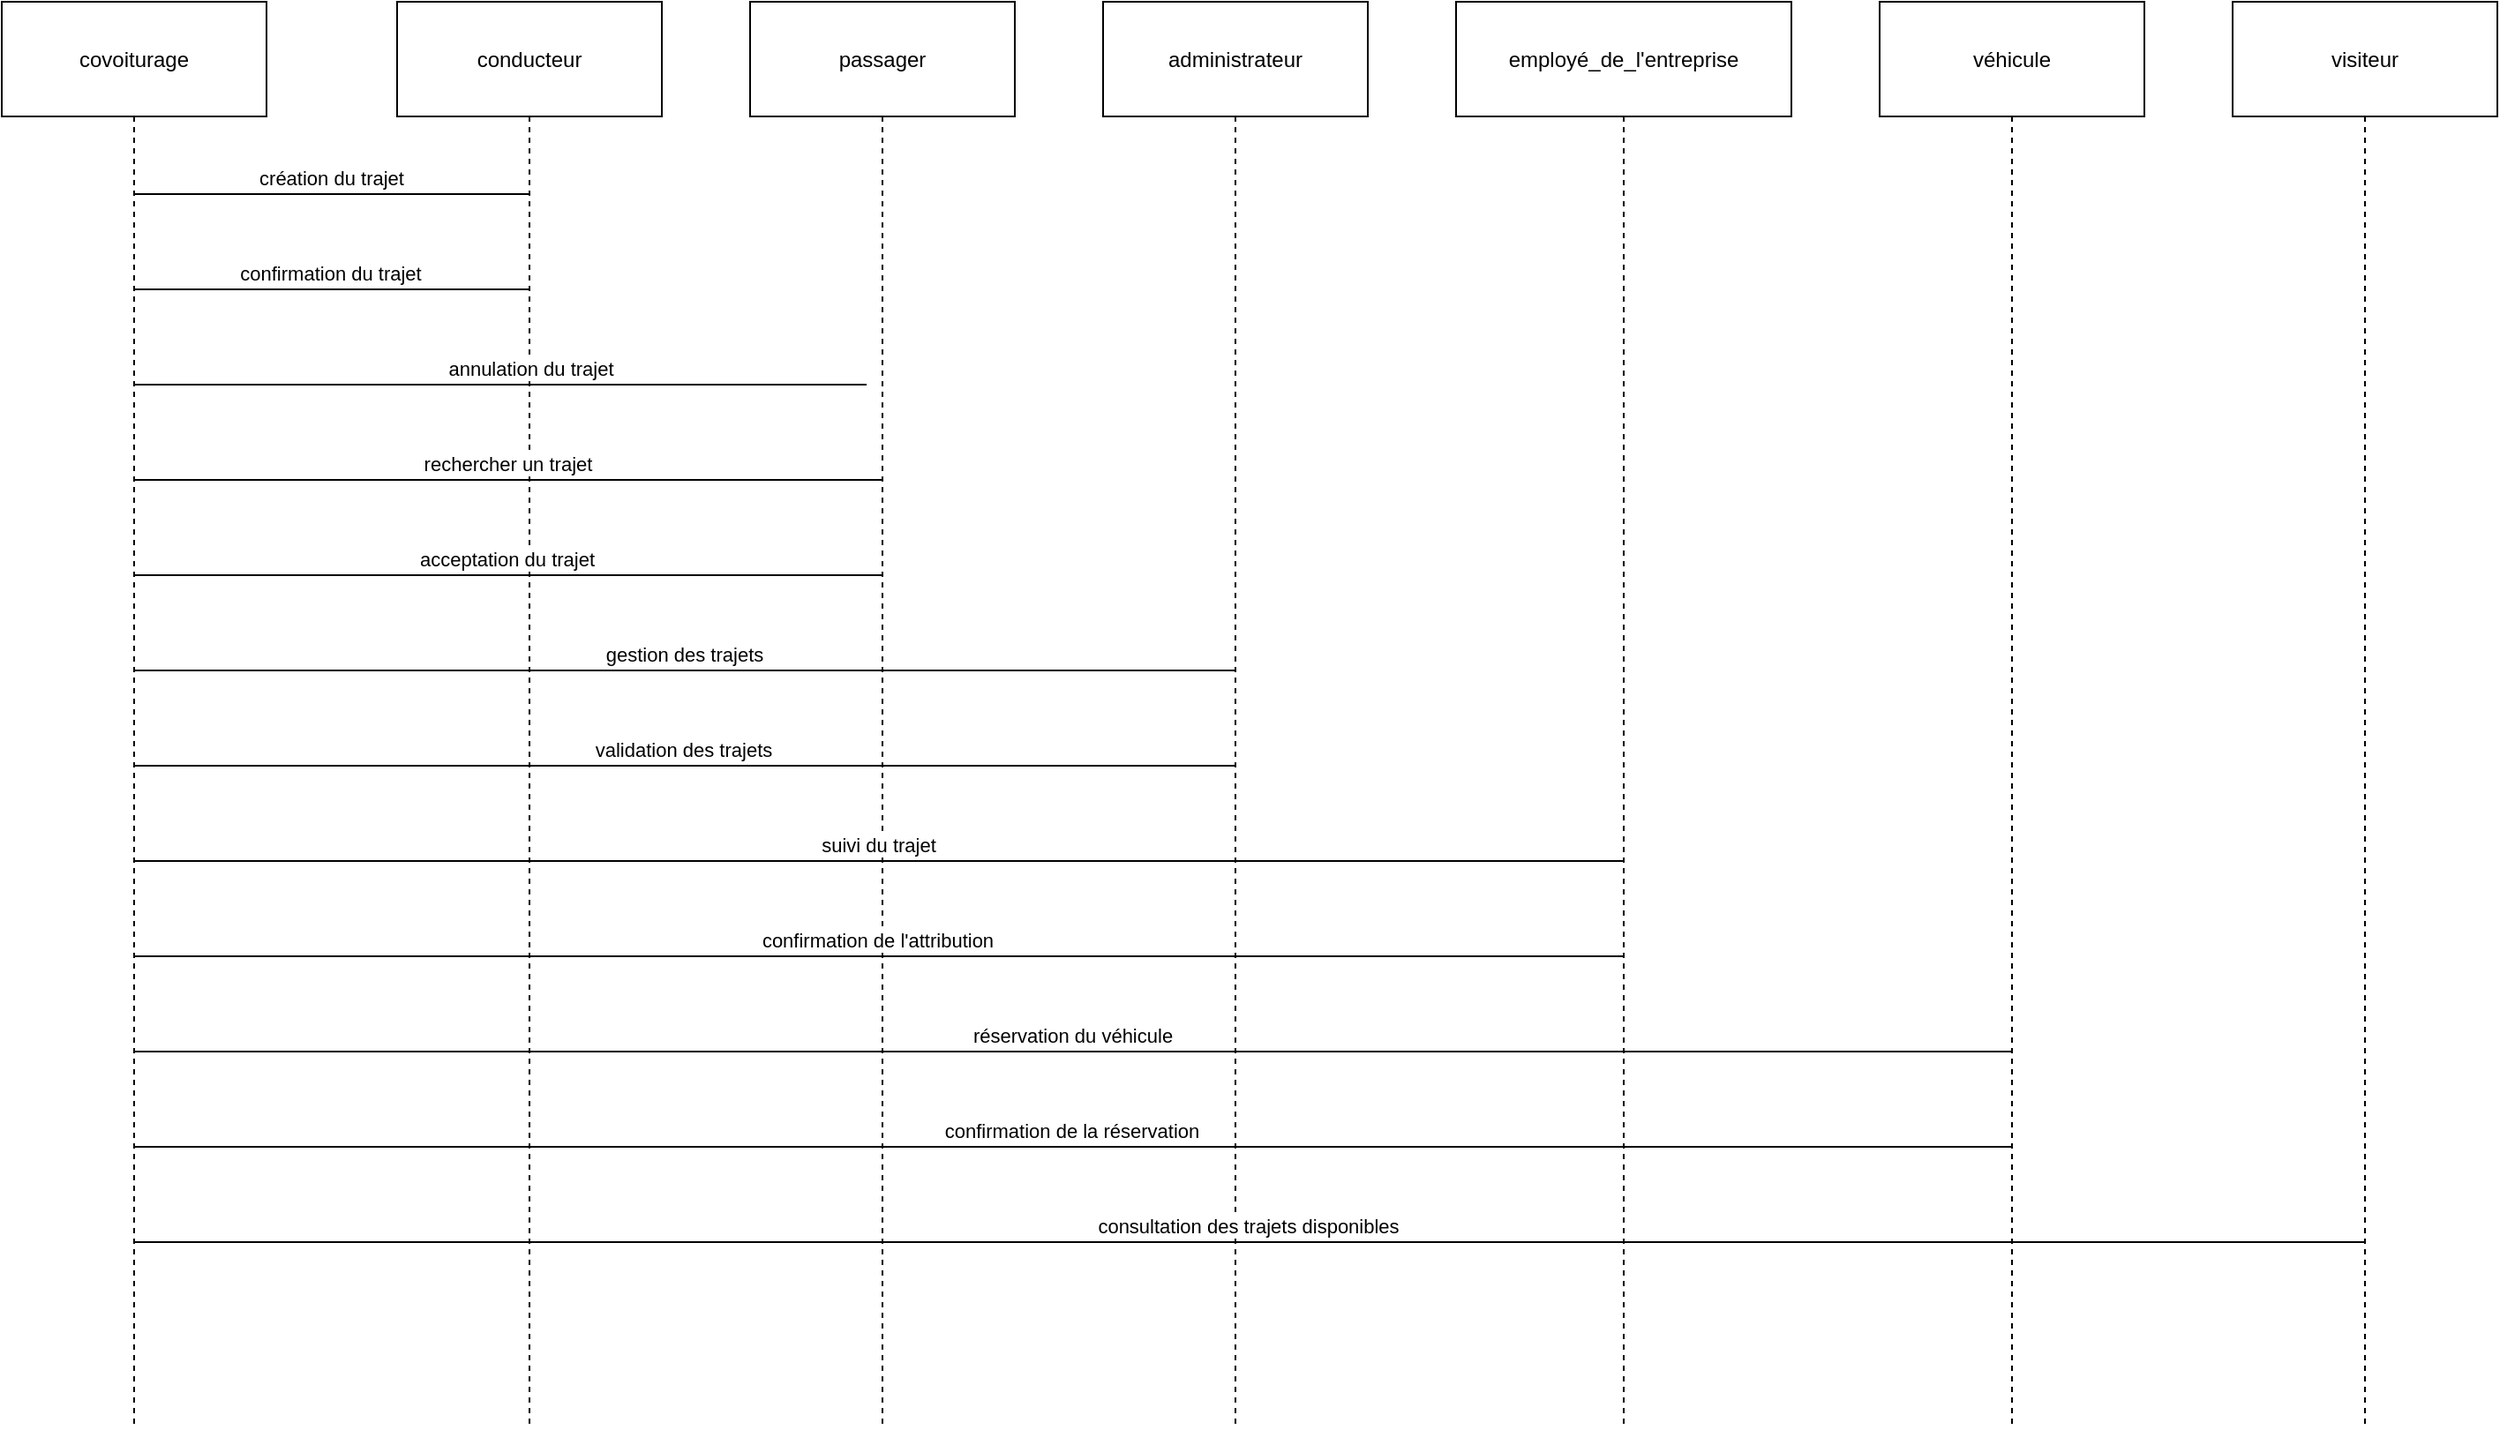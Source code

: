 <mxfile version="26.0.11">
  <diagram name="Page-1" id="mxpjh5IH-a_DiJJOX9Tp">
    <mxGraphModel dx="1304" dy="653" grid="1" gridSize="10" guides="1" tooltips="1" connect="1" arrows="1" fold="1" page="1" pageScale="1" pageWidth="827" pageHeight="1169" math="0" shadow="0">
      <root>
        <mxCell id="0" />
        <mxCell id="1" parent="0" />
        <mxCell id="2" value="covoiturage" style="shape=umlLifeline;perimeter=lifelinePerimeter;whiteSpace=wrap;container=1;dropTarget=0;collapsible=0;recursiveResize=0;outlineConnect=0;portConstraint=eastwest;newEdgeStyle={&quot;edgeStyle&quot;:&quot;elbowEdgeStyle&quot;,&quot;elbow&quot;:&quot;vertical&quot;,&quot;curved&quot;:0,&quot;rounded&quot;:0};size=65;" parent="1" vertex="1">
          <mxGeometry width="150" height="808" as="geometry" />
        </mxCell>
        <mxCell id="3" value="conducteur" style="shape=umlLifeline;perimeter=lifelinePerimeter;whiteSpace=wrap;container=1;dropTarget=0;collapsible=0;recursiveResize=0;outlineConnect=0;portConstraint=eastwest;newEdgeStyle={&quot;edgeStyle&quot;:&quot;elbowEdgeStyle&quot;,&quot;elbow&quot;:&quot;vertical&quot;,&quot;curved&quot;:0,&quot;rounded&quot;:0};size=65;" parent="1" vertex="1">
          <mxGeometry x="224" width="150" height="808" as="geometry" />
        </mxCell>
        <mxCell id="4" value="passager" style="shape=umlLifeline;perimeter=lifelinePerimeter;whiteSpace=wrap;container=1;dropTarget=0;collapsible=0;recursiveResize=0;outlineConnect=0;portConstraint=eastwest;newEdgeStyle={&quot;edgeStyle&quot;:&quot;elbowEdgeStyle&quot;,&quot;elbow&quot;:&quot;vertical&quot;,&quot;curved&quot;:0,&quot;rounded&quot;:0};size=65;" parent="1" vertex="1">
          <mxGeometry x="424" width="150" height="808" as="geometry" />
        </mxCell>
        <mxCell id="5" value="administrateur" style="shape=umlLifeline;perimeter=lifelinePerimeter;whiteSpace=wrap;container=1;dropTarget=0;collapsible=0;recursiveResize=0;outlineConnect=0;portConstraint=eastwest;newEdgeStyle={&quot;edgeStyle&quot;:&quot;elbowEdgeStyle&quot;,&quot;elbow&quot;:&quot;vertical&quot;,&quot;curved&quot;:0,&quot;rounded&quot;:0};size=65;" parent="1" vertex="1">
          <mxGeometry x="624" width="150" height="808" as="geometry" />
        </mxCell>
        <mxCell id="6" value="employé_de_l&#39;entreprise" style="shape=umlLifeline;perimeter=lifelinePerimeter;whiteSpace=wrap;container=1;dropTarget=0;collapsible=0;recursiveResize=0;outlineConnect=0;portConstraint=eastwest;newEdgeStyle={&quot;edgeStyle&quot;:&quot;elbowEdgeStyle&quot;,&quot;elbow&quot;:&quot;vertical&quot;,&quot;curved&quot;:0,&quot;rounded&quot;:0};size=65;" parent="1" vertex="1">
          <mxGeometry x="824" width="190" height="808" as="geometry" />
        </mxCell>
        <mxCell id="7" value="véhicule" style="shape=umlLifeline;perimeter=lifelinePerimeter;whiteSpace=wrap;container=1;dropTarget=0;collapsible=0;recursiveResize=0;outlineConnect=0;portConstraint=eastwest;newEdgeStyle={&quot;edgeStyle&quot;:&quot;elbowEdgeStyle&quot;,&quot;elbow&quot;:&quot;vertical&quot;,&quot;curved&quot;:0,&quot;rounded&quot;:0};size=65;" parent="1" vertex="1">
          <mxGeometry x="1064" width="150" height="808" as="geometry" />
        </mxCell>
        <mxCell id="8" value="visiteur" style="shape=umlLifeline;perimeter=lifelinePerimeter;whiteSpace=wrap;container=1;dropTarget=0;collapsible=0;recursiveResize=0;outlineConnect=0;portConstraint=eastwest;newEdgeStyle={&quot;edgeStyle&quot;:&quot;elbowEdgeStyle&quot;,&quot;elbow&quot;:&quot;vertical&quot;,&quot;curved&quot;:0,&quot;rounded&quot;:0};size=65;" parent="1" vertex="1">
          <mxGeometry x="1264" width="150" height="808" as="geometry" />
        </mxCell>
        <mxCell id="9" value="création du trajet" style="verticalAlign=bottom;edgeStyle=elbowEdgeStyle;elbow=vertical;curved=0;rounded=0;endArrow=none;" parent="1" source="2" target="3" edge="1">
          <mxGeometry relative="1" as="geometry">
            <Array as="points">
              <mxPoint x="197" y="109" />
            </Array>
          </mxGeometry>
        </mxCell>
        <mxCell id="10" value="confirmation du trajet" style="verticalAlign=bottom;edgeStyle=elbowEdgeStyle;elbow=vertical;curved=0;rounded=0;endArrow=none;" parent="1" source="3" target="2" edge="1">
          <mxGeometry relative="1" as="geometry">
            <Array as="points">
              <mxPoint x="197" y="163" />
            </Array>
          </mxGeometry>
        </mxCell>
        <mxCell id="11" value="annulation du trajet" style="verticalAlign=bottom;edgeStyle=elbowEdgeStyle;elbow=vertical;curved=0;rounded=0;endArrow=none;" parent="1" target="2" edge="1">
          <mxGeometry x="0.134" relative="1" as="geometry">
            <Array as="points">
              <mxPoint x="490" y="217" />
            </Array>
            <mxPoint x="385.5" y="217" as="sourcePoint" />
            <mxPoint x="170" y="217" as="targetPoint" />
            <mxPoint as="offset" />
          </mxGeometry>
        </mxCell>
        <mxCell id="12" value="rechercher un trajet" style="verticalAlign=bottom;edgeStyle=elbowEdgeStyle;elbow=vertical;curved=0;rounded=0;endArrow=none;" parent="1" source="2" target="4" edge="1">
          <mxGeometry relative="1" as="geometry">
            <Array as="points">
              <mxPoint x="297" y="271" />
            </Array>
          </mxGeometry>
        </mxCell>
        <mxCell id="13" value="acceptation du trajet" style="verticalAlign=bottom;edgeStyle=elbowEdgeStyle;elbow=vertical;curved=0;rounded=0;endArrow=none;" parent="1" source="4" target="2" edge="1">
          <mxGeometry relative="1" as="geometry">
            <Array as="points">
              <mxPoint x="297" y="325" />
            </Array>
          </mxGeometry>
        </mxCell>
        <mxCell id="14" value="gestion des trajets" style="verticalAlign=bottom;edgeStyle=elbowEdgeStyle;elbow=vertical;curved=0;rounded=0;endArrow=none;" parent="1" source="2" target="5" edge="1">
          <mxGeometry relative="1" as="geometry">
            <Array as="points">
              <mxPoint x="397" y="379" />
            </Array>
          </mxGeometry>
        </mxCell>
        <mxCell id="15" value="validation des trajets" style="verticalAlign=bottom;edgeStyle=elbowEdgeStyle;elbow=vertical;curved=0;rounded=0;endArrow=none;" parent="1" source="5" target="2" edge="1">
          <mxGeometry relative="1" as="geometry">
            <Array as="points">
              <mxPoint x="397" y="433" />
            </Array>
          </mxGeometry>
        </mxCell>
        <mxCell id="16" value="suivi du trajet" style="verticalAlign=bottom;edgeStyle=elbowEdgeStyle;elbow=vertical;curved=0;rounded=0;endArrow=none;" parent="1" source="2" target="6" edge="1">
          <mxGeometry relative="1" as="geometry">
            <Array as="points">
              <mxPoint x="507" y="487" />
            </Array>
          </mxGeometry>
        </mxCell>
        <mxCell id="17" value="confirmation de l&#39;attribution" style="verticalAlign=bottom;edgeStyle=elbowEdgeStyle;elbow=vertical;curved=0;rounded=0;endArrow=none;" parent="1" source="6" target="2" edge="1">
          <mxGeometry relative="1" as="geometry">
            <Array as="points">
              <mxPoint x="507" y="541" />
            </Array>
          </mxGeometry>
        </mxCell>
        <mxCell id="18" value="réservation du véhicule" style="verticalAlign=bottom;edgeStyle=elbowEdgeStyle;elbow=horizontal;curved=0;rounded=0;endArrow=none;" parent="1" source="2" target="7" edge="1">
          <mxGeometry relative="1" as="geometry">
            <Array as="points">
              <mxPoint x="617" y="595" />
            </Array>
          </mxGeometry>
        </mxCell>
        <mxCell id="19" value="confirmation de la réservation" style="verticalAlign=bottom;edgeStyle=elbowEdgeStyle;elbow=vertical;curved=0;rounded=0;endArrow=none;" parent="1" source="7" target="2" edge="1">
          <mxGeometry relative="1" as="geometry">
            <Array as="points">
              <mxPoint x="617" y="649" />
            </Array>
          </mxGeometry>
        </mxCell>
        <mxCell id="20" value="consultation des trajets disponibles" style="verticalAlign=bottom;edgeStyle=elbowEdgeStyle;elbow=vertical;curved=0;rounded=0;endArrow=none;" parent="1" source="8" target="2" edge="1">
          <mxGeometry relative="1" as="geometry">
            <Array as="points">
              <mxPoint x="717" y="703" />
            </Array>
          </mxGeometry>
        </mxCell>
      </root>
    </mxGraphModel>
  </diagram>
</mxfile>
